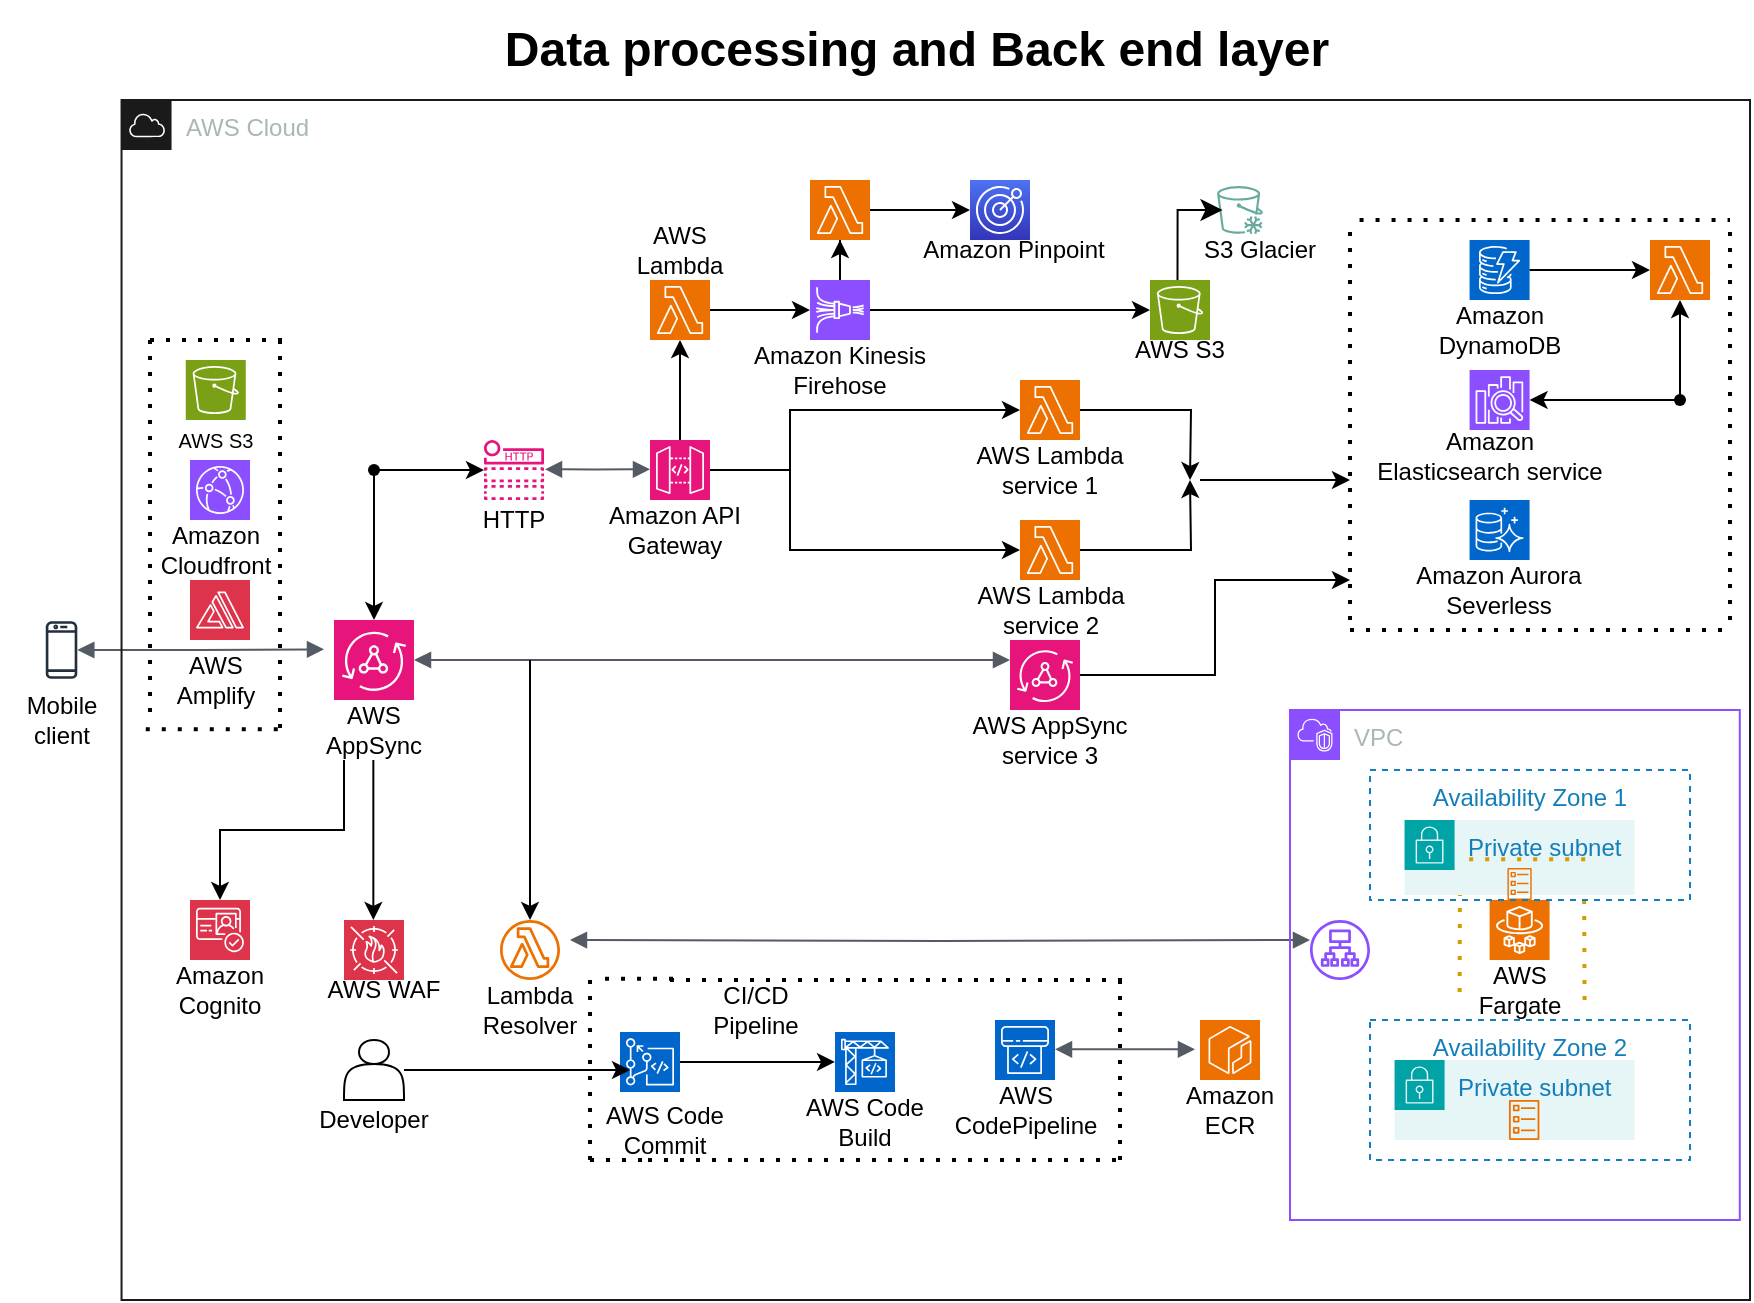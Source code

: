 <mxfile version="24.5.2" type="device">
  <diagram name="Page-1" id="oglTjYDxb-ngUuN0Zojm">
    <mxGraphModel dx="1974" dy="590" grid="1" gridSize="10" guides="1" tooltips="1" connect="1" arrows="1" fold="1" page="1" pageScale="1" pageWidth="827" pageHeight="1169" math="0" shadow="0">
      <root>
        <mxCell id="0" />
        <mxCell id="1" parent="0" />
        <mxCell id="u-ZexH7WLPHbIGea8qeF-1" value="" style="sketch=0;points=[[0,0,0],[0.25,0,0],[0.5,0,0],[0.75,0,0],[1,0,0],[0,1,0],[0.25,1,0],[0.5,1,0],[0.75,1,0],[1,1,0],[0,0.25,0],[0,0.5,0],[0,0.75,0],[1,0.25,0],[1,0.5,0],[1,0.75,0]];outlineConnect=0;fontColor=#232F3E;fillColor=#7AA116;strokeColor=#ffffff;dashed=0;verticalLabelPosition=bottom;verticalAlign=top;align=center;html=1;fontSize=12;fontStyle=0;aspect=fixed;shape=mxgraph.aws4.resourceIcon;resIcon=mxgraph.aws4.s3;" vertex="1" parent="1">
          <mxGeometry x="47.88" y="250" width="30" height="30" as="geometry" />
        </mxCell>
        <mxCell id="u-ZexH7WLPHbIGea8qeF-2" value="" style="sketch=0;points=[[0,0,0],[0.25,0,0],[0.5,0,0],[0.75,0,0],[1,0,0],[0,1,0],[0.25,1,0],[0.5,1,0],[0.75,1,0],[1,1,0],[0,0.25,0],[0,0.5,0],[0,0.75,0],[1,0.25,0],[1,0.5,0],[1,0.75,0]];outlineConnect=0;fontColor=#232F3E;fillColor=#7AA116;strokeColor=#ffffff;dashed=0;verticalLabelPosition=bottom;verticalAlign=top;align=center;html=1;fontSize=12;fontStyle=0;aspect=fixed;shape=mxgraph.aws4.resourceIcon;resIcon=mxgraph.aws4.s3;" vertex="1" parent="1">
          <mxGeometry x="530" y="210" width="30" height="30" as="geometry" />
        </mxCell>
        <mxCell id="u-ZexH7WLPHbIGea8qeF-3" value="" style="sketch=0;points=[[0,0,0],[0.25,0,0],[0.5,0,0],[0.75,0,0],[1,0,0],[0,1,0],[0.25,1,0],[0.5,1,0],[0.75,1,0],[1,1,0],[0,0.25,0],[0,0.5,0],[0,0.75,0],[1,0.25,0],[1,0.5,0],[1,0.75,0]];outlineConnect=0;fontColor=#232F3E;fillColor=#8C4FFF;strokeColor=#ffffff;dashed=0;verticalLabelPosition=bottom;verticalAlign=top;align=center;html=1;fontSize=12;fontStyle=0;aspect=fixed;shape=mxgraph.aws4.resourceIcon;resIcon=mxgraph.aws4.cloudfront;" vertex="1" parent="1">
          <mxGeometry x="50" y="300" width="30" height="30" as="geometry" />
        </mxCell>
        <mxCell id="u-ZexH7WLPHbIGea8qeF-4" value="" style="sketch=0;points=[[0,0,0],[0.25,0,0],[0.5,0,0],[0.75,0,0],[1,0,0],[0,1,0],[0.25,1,0],[0.5,1,0],[0.75,1,0],[1,1,0],[0,0.25,0],[0,0.5,0],[0,0.75,0],[1,0.25,0],[1,0.5,0],[1,0.75,0]];outlineConnect=0;fontColor=#232F3E;fillColor=#DD344C;strokeColor=#ffffff;dashed=0;verticalLabelPosition=bottom;verticalAlign=top;align=center;html=1;fontSize=12;fontStyle=0;aspect=fixed;shape=mxgraph.aws4.resourceIcon;resIcon=mxgraph.aws4.amplify;" vertex="1" parent="1">
          <mxGeometry x="50" y="360" width="30" height="30" as="geometry" />
        </mxCell>
        <mxCell id="u-ZexH7WLPHbIGea8qeF-5" value="" style="sketch=0;points=[[0,0,0],[0.25,0,0],[0.5,0,0],[0.75,0,0],[1,0,0],[0,1,0],[0.25,1,0],[0.5,1,0],[0.75,1,0],[1,1,0],[0,0.25,0],[0,0.5,0],[0,0.75,0],[1,0.25,0],[1,0.5,0],[1,0.75,0]];outlineConnect=0;fontColor=#232F3E;fillColor=#DD344C;strokeColor=#ffffff;dashed=0;verticalLabelPosition=bottom;verticalAlign=top;align=center;html=1;fontSize=12;fontStyle=0;aspect=fixed;shape=mxgraph.aws4.resourceIcon;resIcon=mxgraph.aws4.cognito;" vertex="1" parent="1">
          <mxGeometry x="50" y="520" width="30" height="30" as="geometry" />
        </mxCell>
        <mxCell id="u-ZexH7WLPHbIGea8qeF-6" value="" style="sketch=0;points=[[0,0,0],[0.25,0,0],[0.5,0,0],[0.75,0,0],[1,0,0],[0,1,0],[0.25,1,0],[0.5,1,0],[0.75,1,0],[1,1,0],[0,0.25,0],[0,0.5,0],[0,0.75,0],[1,0.25,0],[1,0.5,0],[1,0.75,0]];outlineConnect=0;fontColor=#232F3E;fillColor=#DD344C;strokeColor=#ffffff;dashed=0;verticalLabelPosition=bottom;verticalAlign=top;align=center;html=1;fontSize=12;fontStyle=0;aspect=fixed;shape=mxgraph.aws4.resourceIcon;resIcon=mxgraph.aws4.waf;" vertex="1" parent="1">
          <mxGeometry x="127" y="530" width="30" height="30" as="geometry" />
        </mxCell>
        <mxCell id="u-ZexH7WLPHbIGea8qeF-7" value="" style="sketch=0;points=[[0,0,0],[0.25,0,0],[0.5,0,0],[0.75,0,0],[1,0,0],[0,1,0],[0.25,1,0],[0.5,1,0],[0.75,1,0],[1,1,0],[0,0.25,0],[0,0.5,0],[0,0.75,0],[1,0.25,0],[1,0.5,0],[1,0.75,0]];outlineConnect=0;fontColor=#232F3E;fillColor=#E7157B;strokeColor=#ffffff;dashed=0;verticalLabelPosition=bottom;verticalAlign=top;align=center;html=1;fontSize=12;fontStyle=0;aspect=fixed;shape=mxgraph.aws4.resourceIcon;resIcon=mxgraph.aws4.appsync;" vertex="1" parent="1">
          <mxGeometry x="122" y="380" width="40" height="40" as="geometry" />
        </mxCell>
        <mxCell id="u-ZexH7WLPHbIGea8qeF-8" value="" style="sketch=0;outlineConnect=0;fontColor=#232F3E;gradientColor=none;fillColor=#E7157B;strokeColor=none;dashed=0;verticalLabelPosition=bottom;verticalAlign=top;align=center;html=1;fontSize=12;fontStyle=0;aspect=fixed;pointerEvents=1;shape=mxgraph.aws4.http_notification;" vertex="1" parent="1">
          <mxGeometry x="197" y="290" width="30" height="30" as="geometry" />
        </mxCell>
        <mxCell id="u-ZexH7WLPHbIGea8qeF-9" value="" style="sketch=0;outlineConnect=0;fontColor=#232F3E;gradientColor=none;fillColor=#232F3D;strokeColor=none;dashed=0;verticalLabelPosition=bottom;verticalAlign=top;align=center;html=1;fontSize=12;fontStyle=0;aspect=fixed;pointerEvents=1;shape=mxgraph.aws4.mobile_client;" vertex="1" parent="1">
          <mxGeometry x="-22.12" y="380" width="15.77" height="30" as="geometry" />
        </mxCell>
        <mxCell id="u-ZexH7WLPHbIGea8qeF-10" value="" style="sketch=0;outlineConnect=0;fontColor=#232F3E;gradientColor=none;fillColor=#ED7100;strokeColor=none;dashed=0;verticalLabelPosition=bottom;verticalAlign=top;align=center;html=1;fontSize=12;fontStyle=0;aspect=fixed;pointerEvents=1;shape=mxgraph.aws4.lambda_function;" vertex="1" parent="1">
          <mxGeometry x="205" y="530" width="30" height="30" as="geometry" />
        </mxCell>
        <mxCell id="u-ZexH7WLPHbIGea8qeF-220" style="edgeStyle=elbowEdgeStyle;rounded=0;orthogonalLoop=1;jettySize=auto;html=1;exitX=1;exitY=0.5;exitDx=0;exitDy=0;exitPerimeter=0;" edge="1" parent="1" source="u-ZexH7WLPHbIGea8qeF-12" target="u-ZexH7WLPHbIGea8qeF-15">
          <mxGeometry relative="1" as="geometry">
            <Array as="points">
              <mxPoint x="350" y="320" />
              <mxPoint x="350" y="320" />
              <mxPoint x="420" y="320" />
              <mxPoint x="420" y="310" />
              <mxPoint x="420" y="320" />
              <mxPoint x="420" y="320" />
              <mxPoint x="420" y="320" />
              <mxPoint x="420" y="290" />
            </Array>
          </mxGeometry>
        </mxCell>
        <mxCell id="u-ZexH7WLPHbIGea8qeF-12" value="" style="sketch=0;points=[[0,0,0],[0.25,0,0],[0.5,0,0],[0.75,0,0],[1,0,0],[0,1,0],[0.25,1,0],[0.5,1,0],[0.75,1,0],[1,1,0],[0,0.25,0],[0,0.5,0],[0,0.75,0],[1,0.25,0],[1,0.5,0],[1,0.75,0]];outlineConnect=0;fontColor=#232F3E;fillColor=#E7157B;strokeColor=#ffffff;dashed=0;verticalLabelPosition=bottom;verticalAlign=top;align=center;html=1;fontSize=12;fontStyle=0;aspect=fixed;shape=mxgraph.aws4.resourceIcon;resIcon=mxgraph.aws4.api_gateway;" vertex="1" parent="1">
          <mxGeometry x="280" y="290" width="30" height="30" as="geometry" />
        </mxCell>
        <mxCell id="u-ZexH7WLPHbIGea8qeF-13" value="" style="sketch=0;points=[[0,0,0],[0.25,0,0],[0.5,0,0],[0.75,0,0],[1,0,0],[0,1,0],[0.25,1,0],[0.5,1,0],[0.75,1,0],[1,1,0],[0,0.25,0],[0,0.5,0],[0,0.75,0],[1,0.25,0],[1,0.5,0],[1,0.75,0]];outlineConnect=0;fontColor=#232F3E;fillColor=#ED7100;strokeColor=#ffffff;dashed=0;verticalLabelPosition=bottom;verticalAlign=top;align=center;html=1;fontSize=12;fontStyle=0;aspect=fixed;shape=mxgraph.aws4.resourceIcon;resIcon=mxgraph.aws4.lambda;" vertex="1" parent="1">
          <mxGeometry x="280" y="210" width="30" height="30" as="geometry" />
        </mxCell>
        <mxCell id="u-ZexH7WLPHbIGea8qeF-14" value="" style="sketch=0;points=[[0,0,0],[0.25,0,0],[0.5,0,0],[0.75,0,0],[1,0,0],[0,1,0],[0.25,1,0],[0.5,1,0],[0.75,1,0],[1,1,0],[0,0.25,0],[0,0.5,0],[0,0.75,0],[1,0.25,0],[1,0.5,0],[1,0.75,0]];outlineConnect=0;fontColor=#232F3E;fillColor=#ED7100;strokeColor=#ffffff;dashed=0;verticalLabelPosition=bottom;verticalAlign=top;align=center;html=1;fontSize=12;fontStyle=0;aspect=fixed;shape=mxgraph.aws4.resourceIcon;resIcon=mxgraph.aws4.lambda;" vertex="1" parent="1">
          <mxGeometry x="360" y="160" width="30" height="30" as="geometry" />
        </mxCell>
        <mxCell id="u-ZexH7WLPHbIGea8qeF-263" style="edgeStyle=orthogonalEdgeStyle;rounded=0;orthogonalLoop=1;jettySize=auto;html=1;elbow=vertical;" edge="1" parent="1" source="u-ZexH7WLPHbIGea8qeF-15">
          <mxGeometry relative="1" as="geometry">
            <mxPoint x="550" y="310" as="targetPoint" />
          </mxGeometry>
        </mxCell>
        <mxCell id="u-ZexH7WLPHbIGea8qeF-15" value="" style="sketch=0;points=[[0,0,0],[0.25,0,0],[0.5,0,0],[0.75,0,0],[1,0,0],[0,1,0],[0.25,1,0],[0.5,1,0],[0.75,1,0],[1,1,0],[0,0.25,0],[0,0.5,0],[0,0.75,0],[1,0.25,0],[1,0.5,0],[1,0.75,0]];outlineConnect=0;fontColor=#232F3E;fillColor=#ED7100;strokeColor=#ffffff;dashed=0;verticalLabelPosition=bottom;verticalAlign=top;align=center;html=1;fontSize=12;fontStyle=0;aspect=fixed;shape=mxgraph.aws4.resourceIcon;resIcon=mxgraph.aws4.lambda;" vertex="1" parent="1">
          <mxGeometry x="465" y="260" width="30" height="30" as="geometry" />
        </mxCell>
        <mxCell id="u-ZexH7WLPHbIGea8qeF-278" style="edgeStyle=orthogonalEdgeStyle;rounded=0;orthogonalLoop=1;jettySize=auto;html=1;elbow=vertical;" edge="1" parent="1" source="u-ZexH7WLPHbIGea8qeF-16">
          <mxGeometry relative="1" as="geometry">
            <mxPoint x="550" y="310" as="targetPoint" />
          </mxGeometry>
        </mxCell>
        <mxCell id="u-ZexH7WLPHbIGea8qeF-16" value="" style="sketch=0;points=[[0,0,0],[0.25,0,0],[0.5,0,0],[0.75,0,0],[1,0,0],[0,1,0],[0.25,1,0],[0.5,1,0],[0.75,1,0],[1,1,0],[0,0.25,0],[0,0.5,0],[0,0.75,0],[1,0.25,0],[1,0.5,0],[1,0.75,0]];outlineConnect=0;fontColor=#232F3E;fillColor=#ED7100;strokeColor=#ffffff;dashed=0;verticalLabelPosition=bottom;verticalAlign=top;align=center;html=1;fontSize=12;fontStyle=0;aspect=fixed;shape=mxgraph.aws4.resourceIcon;resIcon=mxgraph.aws4.lambda;" vertex="1" parent="1">
          <mxGeometry x="465" y="330" width="30" height="30" as="geometry" />
        </mxCell>
        <mxCell id="u-ZexH7WLPHbIGea8qeF-17" value="" style="sketch=0;points=[[0,0,0],[0.25,0,0],[0.5,0,0],[0.75,0,0],[1,0,0],[0,1,0],[0.25,1,0],[0.5,1,0],[0.75,1,0],[1,1,0],[0,0.25,0],[0,0.5,0],[0,0.75,0],[1,0.25,0],[1,0.5,0],[1,0.75,0]];outlineConnect=0;fontColor=#232F3E;fillColor=#ED7100;strokeColor=#ffffff;dashed=0;verticalLabelPosition=bottom;verticalAlign=top;align=center;html=1;fontSize=12;fontStyle=0;aspect=fixed;shape=mxgraph.aws4.resourceIcon;resIcon=mxgraph.aws4.lambda;" vertex="1" parent="1">
          <mxGeometry x="780" y="190" width="30" height="30" as="geometry" />
        </mxCell>
        <mxCell id="u-ZexH7WLPHbIGea8qeF-292" style="edgeStyle=elbowEdgeStyle;rounded=0;orthogonalLoop=1;jettySize=auto;html=1;" edge="1" parent="1" source="u-ZexH7WLPHbIGea8qeF-19">
          <mxGeometry relative="1" as="geometry">
            <mxPoint x="630" y="360" as="targetPoint" />
          </mxGeometry>
        </mxCell>
        <mxCell id="u-ZexH7WLPHbIGea8qeF-19" value="" style="sketch=0;points=[[0,0,0],[0.25,0,0],[0.5,0,0],[0.75,0,0],[1,0,0],[0,1,0],[0.25,1,0],[0.5,1,0],[0.75,1,0],[1,1,0],[0,0.25,0],[0,0.5,0],[0,0.75,0],[1,0.25,0],[1,0.5,0],[1,0.75,0]];outlineConnect=0;fontColor=#232F3E;fillColor=#E7157B;strokeColor=#ffffff;dashed=0;verticalLabelPosition=bottom;verticalAlign=top;align=center;html=1;fontSize=12;fontStyle=0;aspect=fixed;shape=mxgraph.aws4.resourceIcon;resIcon=mxgraph.aws4.appsync;" vertex="1" parent="1">
          <mxGeometry x="460" y="390" width="35" height="35" as="geometry" />
        </mxCell>
        <mxCell id="u-ZexH7WLPHbIGea8qeF-20" value="" style="sketch=0;points=[[0,0,0],[0.25,0,0],[0.5,0,0],[0.75,0,0],[1,0,0],[0,1,0],[0.25,1,0],[0.5,1,0],[0.75,1,0],[1,1,0],[0,0.25,0],[0,0.5,0],[0,0.75,0],[1,0.25,0],[1,0.5,0],[1,0.75,0]];outlineConnect=0;fontColor=#232F3E;fillColor=#8C4FFF;strokeColor=#ffffff;dashed=0;verticalLabelPosition=bottom;verticalAlign=top;align=center;html=1;fontSize=12;fontStyle=0;aspect=fixed;shape=mxgraph.aws4.resourceIcon;resIcon=mxgraph.aws4.kinesis_data_firehose;" vertex="1" parent="1">
          <mxGeometry x="360" y="210" width="30" height="30" as="geometry" />
        </mxCell>
        <mxCell id="u-ZexH7WLPHbIGea8qeF-21" value="" style="sketch=0;points=[[0,0,0],[0.25,0,0],[0.5,0,0],[0.75,0,0],[1,0,0],[0,1,0],[0.25,1,0],[0.5,1,0],[0.75,1,0],[1,1,0],[0,0.25,0],[0,0.5,0],[0,0.75,0],[1,0.25,0],[1,0.5,0],[1,0.75,0]];outlineConnect=0;fontColor=#232F3E;gradientColor=#4D72F3;gradientDirection=north;fillColor=#3334B9;strokeColor=#ffffff;dashed=0;verticalLabelPosition=bottom;verticalAlign=top;align=center;html=1;fontSize=12;fontStyle=0;aspect=fixed;shape=mxgraph.aws4.resourceIcon;resIcon=mxgraph.aws4.pinpoint;" vertex="1" parent="1">
          <mxGeometry x="440" y="160" width="30" height="30" as="geometry" />
        </mxCell>
        <mxCell id="u-ZexH7WLPHbIGea8qeF-23" value="" style="sketch=0;points=[[0,0,0],[0.25,0,0],[0.5,0,0],[0.75,0,0],[1,0,0],[0,1,0],[0.25,1,0],[0.5,1,0],[0.75,1,0],[1,1,0],[0,0.25,0],[0,0.5,0],[0,0.75,0],[1,0.25,0],[1,0.5,0],[1,0.75,0]];outlineConnect=0;dashed=0;verticalLabelPosition=bottom;verticalAlign=top;align=center;html=1;fontSize=12;fontStyle=0;aspect=fixed;shape=mxgraph.aws4.resourceIcon;resIcon=mxgraph.aws4.glacier;strokeColor=#67AB9F;" vertex="1" parent="1">
          <mxGeometry x="560" y="160" width="30" height="30" as="geometry" />
        </mxCell>
        <mxCell id="u-ZexH7WLPHbIGea8qeF-29" value="" style="sketch=0;points=[[0,0,0],[0.25,0,0],[0.5,0,0],[0.75,0,0],[1,0,0],[0,1,0],[0.25,1,0],[0.5,1,0],[0.75,1,0],[1,1,0],[0,0.25,0],[0,0.5,0],[0,0.75,0],[1,0.25,0],[1,0.5,0],[1,0.75,0]];outlineConnect=0;fontColor=#232F3E;fillColor=#0066CC;strokeColor=#ffffff;dashed=0;verticalLabelPosition=bottom;verticalAlign=top;align=center;html=1;fontSize=12;fontStyle=0;aspect=fixed;shape=mxgraph.aws4.resourceIcon;resIcon=mxgraph.aws4.codecommit;" vertex="1" parent="1">
          <mxGeometry x="265" y="585.95" width="30" height="30" as="geometry" />
        </mxCell>
        <mxCell id="u-ZexH7WLPHbIGea8qeF-30" value="" style="sketch=0;points=[[0,0,0],[0.25,0,0],[0.5,0,0],[0.75,0,0],[1,0,0],[0,1,0],[0.25,1,0],[0.5,1,0],[0.75,1,0],[1,1,0],[0,0.25,0],[0,0.5,0],[0,0.75,0],[1,0.25,0],[1,0.5,0],[1,0.75,0]];outlineConnect=0;fontColor=#232F3E;fillColor=#0066CC;strokeColor=#ffffff;dashed=0;verticalLabelPosition=bottom;verticalAlign=top;align=center;html=1;fontSize=12;fontStyle=0;aspect=fixed;shape=mxgraph.aws4.resourceIcon;resIcon=mxgraph.aws4.codebuild;" vertex="1" parent="1">
          <mxGeometry x="372.5" y="585.95" width="30" height="30" as="geometry" />
        </mxCell>
        <mxCell id="u-ZexH7WLPHbIGea8qeF-31" value="" style="sketch=0;points=[[0,0,0],[0.25,0,0],[0.5,0,0],[0.75,0,0],[1,0,0],[0,1,0],[0.25,1,0],[0.5,1,0],[0.75,1,0],[1,1,0],[0,0.25,0],[0,0.5,0],[0,0.75,0],[1,0.25,0],[1,0.5,0],[1,0.75,0]];outlineConnect=0;fontColor=#232F3E;fillColor=#0066CC;strokeColor=#ffffff;dashed=0;verticalLabelPosition=bottom;verticalAlign=top;align=center;html=1;fontSize=12;fontStyle=0;aspect=fixed;shape=mxgraph.aws4.resourceIcon;resIcon=mxgraph.aws4.codepipeline;" vertex="1" parent="1">
          <mxGeometry x="452.5" y="580" width="30" height="30" as="geometry" />
        </mxCell>
        <mxCell id="u-ZexH7WLPHbIGea8qeF-33" value="" style="sketch=0;points=[[0,0,0],[0.25,0,0],[0.5,0,0],[0.75,0,0],[1,0,0],[0,1,0],[0.25,1,0],[0.5,1,0],[0.75,1,0],[1,1,0],[0,0.25,0],[0,0.5,0],[0,0.75,0],[1,0.25,0],[1,0.5,0],[1,0.75,0]];outlineConnect=0;fontColor=#232F3E;fillColor=#ED7100;strokeColor=#ffffff;dashed=0;verticalLabelPosition=bottom;verticalAlign=top;align=center;html=1;fontSize=12;fontStyle=0;aspect=fixed;shape=mxgraph.aws4.resourceIcon;resIcon=mxgraph.aws4.ecr;" vertex="1" parent="1">
          <mxGeometry x="555" y="580" width="30" height="30" as="geometry" />
        </mxCell>
        <mxCell id="u-ZexH7WLPHbIGea8qeF-334" style="edgeStyle=orthogonalEdgeStyle;rounded=0;orthogonalLoop=1;jettySize=auto;html=1;" edge="1" parent="1" source="u-ZexH7WLPHbIGea8qeF-35">
          <mxGeometry relative="1" as="geometry">
            <mxPoint x="270" y="605" as="targetPoint" />
          </mxGeometry>
        </mxCell>
        <mxCell id="u-ZexH7WLPHbIGea8qeF-35" value="" style="shape=actor;whiteSpace=wrap;html=1;" vertex="1" parent="1">
          <mxGeometry x="127" y="590" width="30" height="30" as="geometry" />
        </mxCell>
        <mxCell id="u-ZexH7WLPHbIGea8qeF-36" value="" style="sketch=0;points=[[0,0,0],[0.25,0,0],[0.5,0,0],[0.75,0,0],[1,0,0],[0,1,0],[0.25,1,0],[0.5,1,0],[0.75,1,0],[1,1,0],[0,0.25,0],[0,0.5,0],[0,0.75,0],[1,0.25,0],[1,0.5,0],[1,0.75,0]];outlineConnect=0;fontColor=#232F3E;fillColor=#0066CC;strokeColor=#ffffff;dashed=0;verticalLabelPosition=bottom;verticalAlign=top;align=center;html=1;fontSize=12;fontStyle=0;aspect=fixed;shape=mxgraph.aws4.resourceIcon;resIcon=mxgraph.aws4.dynamodb;" vertex="1" parent="1">
          <mxGeometry x="689.79" y="190" width="30" height="30" as="geometry" />
        </mxCell>
        <mxCell id="u-ZexH7WLPHbIGea8qeF-37" value="" style="sketch=0;points=[[0,0,0],[0.25,0,0],[0.5,0,0],[0.75,0,0],[1,0,0],[0,1,0],[0.25,1,0],[0.5,1,0],[0.75,1,0],[1,1,0],[0,0.25,0],[0,0.5,0],[0,0.75,0],[1,0.25,0],[1,0.5,0],[1,0.75,0]];outlineConnect=0;fontColor=#232F3E;fillColor=#8C4FFF;strokeColor=#ffffff;dashed=0;verticalLabelPosition=bottom;verticalAlign=top;align=center;html=1;fontSize=12;fontStyle=0;aspect=fixed;shape=mxgraph.aws4.resourceIcon;resIcon=mxgraph.aws4.elasticsearch_service;" vertex="1" parent="1">
          <mxGeometry x="689.79" y="255" width="30" height="30" as="geometry" />
        </mxCell>
        <mxCell id="u-ZexH7WLPHbIGea8qeF-38" value="" style="sketch=0;points=[[0,0,0],[0.25,0,0],[0.5,0,0],[0.75,0,0],[1,0,0],[0,1,0],[0.25,1,0],[0.5,1,0],[0.75,1,0],[1,1,0],[0,0.25,0],[0,0.5,0],[0,0.75,0],[1,0.25,0],[1,0.5,0],[1,0.75,0]];outlineConnect=0;fontColor=#232F3E;fillColor=#0066CC;strokeColor=#ffffff;dashed=0;verticalLabelPosition=bottom;verticalAlign=top;align=center;html=1;fontSize=12;fontStyle=0;aspect=fixed;shape=mxgraph.aws4.resourceIcon;resIcon=mxgraph.aws4.aurora;" vertex="1" parent="1">
          <mxGeometry x="689.79" y="320" width="30" height="30" as="geometry" />
        </mxCell>
        <mxCell id="u-ZexH7WLPHbIGea8qeF-39" value="" style="sketch=0;points=[[0,0,0],[0.25,0,0],[0.5,0,0],[0.75,0,0],[1,0,0],[0,1,0],[0.25,1,0],[0.5,1,0],[0.75,1,0],[1,1,0],[0,0.25,0],[0,0.5,0],[0,0.75,0],[1,0.25,0],[1,0.5,0],[1,0.75,0]];outlineConnect=0;fontColor=#232F3E;fillColor=#ED7100;strokeColor=#ffffff;dashed=0;verticalLabelPosition=bottom;verticalAlign=top;align=center;html=1;fontSize=12;fontStyle=0;aspect=fixed;shape=mxgraph.aws4.resourceIcon;resIcon=mxgraph.aws4.fargate;" vertex="1" parent="1">
          <mxGeometry x="699.79" y="520" width="30" height="30" as="geometry" />
        </mxCell>
        <mxCell id="u-ZexH7WLPHbIGea8qeF-44" value="&lt;font style=&quot;font-size: 10px;&quot;&gt;AWS S3&lt;/font&gt;" style="text;html=1;align=center;verticalAlign=middle;whiteSpace=wrap;rounded=0;" vertex="1" parent="1">
          <mxGeometry x="32.88" y="280" width="60" height="20" as="geometry" />
        </mxCell>
        <mxCell id="u-ZexH7WLPHbIGea8qeF-46" value="Amazon Cloudfront" style="text;html=1;align=center;verticalAlign=middle;whiteSpace=wrap;rounded=0;" vertex="1" parent="1">
          <mxGeometry x="37.88" y="335" width="50" height="20" as="geometry" />
        </mxCell>
        <mxCell id="u-ZexH7WLPHbIGea8qeF-47" value="AWS Amplify" style="text;html=1;align=center;verticalAlign=middle;whiteSpace=wrap;rounded=0;" vertex="1" parent="1">
          <mxGeometry x="32.88" y="400" width="60" height="20" as="geometry" />
        </mxCell>
        <mxCell id="u-ZexH7WLPHbIGea8qeF-48" value="Mobile client" style="text;html=1;align=center;verticalAlign=middle;whiteSpace=wrap;rounded=0;" vertex="1" parent="1">
          <mxGeometry x="-44.23" y="420" width="60" height="20" as="geometry" />
        </mxCell>
        <mxCell id="u-ZexH7WLPHbIGea8qeF-50" value="Amazon Cognito" style="text;html=1;align=center;verticalAlign=middle;whiteSpace=wrap;rounded=0;" vertex="1" parent="1">
          <mxGeometry x="35" y="550" width="60" height="30" as="geometry" />
        </mxCell>
        <mxCell id="u-ZexH7WLPHbIGea8qeF-51" value="AWS WAF" style="text;html=1;align=center;verticalAlign=middle;whiteSpace=wrap;rounded=0;" vertex="1" parent="1">
          <mxGeometry x="117" y="550" width="60" height="30" as="geometry" />
        </mxCell>
        <mxCell id="u-ZexH7WLPHbIGea8qeF-52" value="HTTP" style="text;html=1;align=center;verticalAlign=middle;whiteSpace=wrap;rounded=0;" vertex="1" parent="1">
          <mxGeometry x="182" y="315" width="60" height="30" as="geometry" />
        </mxCell>
        <mxCell id="u-ZexH7WLPHbIGea8qeF-54" value="Lambda Resolver" style="text;html=1;align=center;verticalAlign=middle;whiteSpace=wrap;rounded=0;" vertex="1" parent="1">
          <mxGeometry x="190" y="560" width="60" height="30" as="geometry" />
        </mxCell>
        <mxCell id="u-ZexH7WLPHbIGea8qeF-55" value="Developer" style="text;html=1;align=center;verticalAlign=middle;whiteSpace=wrap;rounded=0;" vertex="1" parent="1">
          <mxGeometry x="112" y="615" width="60" height="30" as="geometry" />
        </mxCell>
        <mxCell id="u-ZexH7WLPHbIGea8qeF-57" value="AWS Code Commit" style="text;html=1;align=center;verticalAlign=middle;whiteSpace=wrap;rounded=0;" vertex="1" parent="1">
          <mxGeometry x="250" y="620" width="75" height="30" as="geometry" />
        </mxCell>
        <mxCell id="u-ZexH7WLPHbIGea8qeF-58" value="AWS Code Build" style="text;html=1;align=center;verticalAlign=middle;whiteSpace=wrap;rounded=0;" vertex="1" parent="1">
          <mxGeometry x="355" y="615.95" width="65" height="30" as="geometry" />
        </mxCell>
        <mxCell id="u-ZexH7WLPHbIGea8qeF-59" value="AWS CodePipeline" style="text;html=1;align=center;verticalAlign=middle;whiteSpace=wrap;rounded=0;" vertex="1" parent="1">
          <mxGeometry x="437.5" y="610" width="60" height="30" as="geometry" />
        </mxCell>
        <mxCell id="u-ZexH7WLPHbIGea8qeF-60" value="Amazon ECR" style="text;html=1;align=center;verticalAlign=middle;whiteSpace=wrap;rounded=0;" vertex="1" parent="1">
          <mxGeometry x="540" y="610" width="60" height="30" as="geometry" />
        </mxCell>
        <mxCell id="u-ZexH7WLPHbIGea8qeF-61" value="AWS Lambda" style="text;html=1;align=center;verticalAlign=middle;whiteSpace=wrap;rounded=0;" vertex="1" parent="1">
          <mxGeometry x="265" y="180" width="60" height="30" as="geometry" />
        </mxCell>
        <mxCell id="u-ZexH7WLPHbIGea8qeF-62" value="Amazon API Gateway" style="text;html=1;align=center;verticalAlign=middle;whiteSpace=wrap;rounded=0;" vertex="1" parent="1">
          <mxGeometry x="250" y="320" width="85" height="30" as="geometry" />
        </mxCell>
        <mxCell id="u-ZexH7WLPHbIGea8qeF-64" value="Amazon Kinesis Firehose" style="text;html=1;align=center;verticalAlign=middle;whiteSpace=wrap;rounded=0;" vertex="1" parent="1">
          <mxGeometry x="330" y="240" width="90" height="30" as="geometry" />
        </mxCell>
        <mxCell id="u-ZexH7WLPHbIGea8qeF-65" value="Amazon Pinpoint" style="text;html=1;align=center;verticalAlign=middle;whiteSpace=wrap;rounded=0;" vertex="1" parent="1">
          <mxGeometry x="414" y="180" width="96" height="30" as="geometry" />
        </mxCell>
        <mxCell id="u-ZexH7WLPHbIGea8qeF-66" value="AWS Lambda service 1" style="text;html=1;align=center;verticalAlign=middle;whiteSpace=wrap;rounded=0;" vertex="1" parent="1">
          <mxGeometry x="441" y="290" width="78" height="30" as="geometry" />
        </mxCell>
        <mxCell id="u-ZexH7WLPHbIGea8qeF-69" value="AWS AppSync service 3" style="text;html=1;align=center;verticalAlign=middle;whiteSpace=wrap;rounded=0;" vertex="1" parent="1">
          <mxGeometry x="440" y="425" width="80" height="30" as="geometry" />
        </mxCell>
        <mxCell id="u-ZexH7WLPHbIGea8qeF-70" value="AWS S3" style="text;html=1;align=center;verticalAlign=middle;whiteSpace=wrap;rounded=0;" vertex="1" parent="1">
          <mxGeometry x="515" y="230" width="60" height="30" as="geometry" />
        </mxCell>
        <mxCell id="u-ZexH7WLPHbIGea8qeF-71" value="S3 Glacier" style="text;html=1;align=center;verticalAlign=middle;whiteSpace=wrap;rounded=0;" vertex="1" parent="1">
          <mxGeometry x="555" y="180" width="60" height="30" as="geometry" />
        </mxCell>
        <mxCell id="u-ZexH7WLPHbIGea8qeF-72" value="Amazon DynamoDB" style="text;html=1;align=center;verticalAlign=middle;whiteSpace=wrap;rounded=0;" vertex="1" parent="1">
          <mxGeometry x="674.79" y="220" width="60" height="30" as="geometry" />
        </mxCell>
        <mxCell id="u-ZexH7WLPHbIGea8qeF-73" value="Amazon Elasticsearch service" style="text;html=1;align=center;verticalAlign=middle;whiteSpace=wrap;rounded=0;" vertex="1" parent="1">
          <mxGeometry x="640" y="285" width="120" height="25" as="geometry" />
        </mxCell>
        <mxCell id="u-ZexH7WLPHbIGea8qeF-75" value="Amazon Aurora Severless" style="text;html=1;align=center;verticalAlign=middle;whiteSpace=wrap;rounded=0;" vertex="1" parent="1">
          <mxGeometry x="662.29" y="350" width="85" height="30" as="geometry" />
        </mxCell>
        <mxCell id="u-ZexH7WLPHbIGea8qeF-77" value="AWS Fargate" style="text;html=1;align=center;verticalAlign=middle;whiteSpace=wrap;rounded=0;" vertex="1" parent="1">
          <mxGeometry x="684.79" y="550" width="60" height="30" as="geometry" />
        </mxCell>
        <mxCell id="u-ZexH7WLPHbIGea8qeF-79" value="AWS Lambda service 2" style="text;html=1;align=center;verticalAlign=middle;whiteSpace=wrap;rounded=0;" vertex="1" parent="1">
          <mxGeometry x="437.5" y="360" width="85" height="30" as="geometry" />
        </mxCell>
        <mxCell id="u-ZexH7WLPHbIGea8qeF-93" style="edgeStyle=orthogonalEdgeStyle;rounded=0;orthogonalLoop=1;jettySize=auto;html=1;exitX=0.5;exitY=1;exitDx=0;exitDy=0;" edge="1" parent="1">
          <mxGeometry relative="1" as="geometry">
            <mxPoint x="142" y="420" as="sourcePoint" />
            <mxPoint x="142" y="420" as="targetPoint" />
          </mxGeometry>
        </mxCell>
        <mxCell id="u-ZexH7WLPHbIGea8qeF-121" style="edgeStyle=orthogonalEdgeStyle;rounded=0;orthogonalLoop=1;jettySize=auto;html=1;" edge="1" parent="1" source="u-ZexH7WLPHbIGea8qeF-119" target="u-ZexH7WLPHbIGea8qeF-8">
          <mxGeometry relative="1" as="geometry">
            <mxPoint x="180" y="305" as="targetPoint" />
          </mxGeometry>
        </mxCell>
        <mxCell id="u-ZexH7WLPHbIGea8qeF-119" value="" style="shape=waypoint;sketch=0;fillStyle=solid;size=6;pointerEvents=1;points=[];fillColor=none;resizable=0;rotatable=0;perimeter=centerPerimeter;snapToPoint=1;" vertex="1" parent="1">
          <mxGeometry x="132" y="295" width="20" height="20" as="geometry" />
        </mxCell>
        <mxCell id="u-ZexH7WLPHbIGea8qeF-120" style="edgeStyle=orthogonalEdgeStyle;rounded=0;orthogonalLoop=1;jettySize=auto;html=1;entryX=0.5;entryY=0;entryDx=0;entryDy=0;entryPerimeter=0;" edge="1" parent="1" source="u-ZexH7WLPHbIGea8qeF-119" target="u-ZexH7WLPHbIGea8qeF-7">
          <mxGeometry relative="1" as="geometry" />
        </mxCell>
        <mxCell id="u-ZexH7WLPHbIGea8qeF-127" style="edgeStyle=orthogonalEdgeStyle;rounded=0;orthogonalLoop=1;jettySize=auto;html=1;" edge="1" parent="1">
          <mxGeometry relative="1" as="geometry">
            <mxPoint x="141.67" y="530" as="targetPoint" />
            <mxPoint x="141.67" y="450" as="sourcePoint" />
          </mxGeometry>
        </mxCell>
        <mxCell id="u-ZexH7WLPHbIGea8qeF-133" value="AWS AppSync" style="text;html=1;align=center;verticalAlign=middle;whiteSpace=wrap;rounded=0;" vertex="1" parent="1">
          <mxGeometry x="112" y="420" width="60" height="30" as="geometry" />
        </mxCell>
        <mxCell id="u-ZexH7WLPHbIGea8qeF-143" value="" style="edgeStyle=orthogonalEdgeStyle;html=1;endArrow=block;elbow=vertical;startArrow=block;startFill=1;endFill=1;strokeColor=#545B64;rounded=0;" edge="1" parent="1">
          <mxGeometry width="100" relative="1" as="geometry">
            <mxPoint x="227.5" y="304.67" as="sourcePoint" />
            <mxPoint x="280" y="304.67" as="targetPoint" />
            <Array as="points">
              <mxPoint x="252" y="304.34" />
              <mxPoint x="252" y="304.34" />
            </Array>
          </mxGeometry>
        </mxCell>
        <mxCell id="u-ZexH7WLPHbIGea8qeF-144" style="edgeStyle=orthogonalEdgeStyle;rounded=0;orthogonalLoop=1;jettySize=auto;html=1;entryX=0.5;entryY=1;entryDx=0;entryDy=0;entryPerimeter=0;" edge="1" parent="1" source="u-ZexH7WLPHbIGea8qeF-12" target="u-ZexH7WLPHbIGea8qeF-13">
          <mxGeometry relative="1" as="geometry" />
        </mxCell>
        <mxCell id="u-ZexH7WLPHbIGea8qeF-145" style="edgeStyle=orthogonalEdgeStyle;rounded=0;orthogonalLoop=1;jettySize=auto;html=1;entryX=0;entryY=0.5;entryDx=0;entryDy=0;entryPerimeter=0;" edge="1" parent="1" source="u-ZexH7WLPHbIGea8qeF-13" target="u-ZexH7WLPHbIGea8qeF-20">
          <mxGeometry relative="1" as="geometry" />
        </mxCell>
        <mxCell id="u-ZexH7WLPHbIGea8qeF-146" style="edgeStyle=orthogonalEdgeStyle;rounded=0;orthogonalLoop=1;jettySize=auto;html=1;entryX=0.5;entryY=1;entryDx=0;entryDy=0;entryPerimeter=0;" edge="1" parent="1" source="u-ZexH7WLPHbIGea8qeF-20" target="u-ZexH7WLPHbIGea8qeF-14">
          <mxGeometry relative="1" as="geometry" />
        </mxCell>
        <mxCell id="u-ZexH7WLPHbIGea8qeF-147" style="edgeStyle=orthogonalEdgeStyle;rounded=0;orthogonalLoop=1;jettySize=auto;html=1;entryX=0;entryY=0.5;entryDx=0;entryDy=0;entryPerimeter=0;" edge="1" parent="1" source="u-ZexH7WLPHbIGea8qeF-14" target="u-ZexH7WLPHbIGea8qeF-21">
          <mxGeometry relative="1" as="geometry" />
        </mxCell>
        <mxCell id="u-ZexH7WLPHbIGea8qeF-148" style="edgeStyle=orthogonalEdgeStyle;rounded=0;orthogonalLoop=1;jettySize=auto;html=1;entryX=0;entryY=0.5;entryDx=0;entryDy=0;entryPerimeter=0;" edge="1" parent="1" source="u-ZexH7WLPHbIGea8qeF-20" target="u-ZexH7WLPHbIGea8qeF-2">
          <mxGeometry relative="1" as="geometry" />
        </mxCell>
        <mxCell id="u-ZexH7WLPHbIGea8qeF-152" value="" style="edgeStyle=segmentEdgeStyle;endArrow=classic;html=1;curved=0;rounded=0;endSize=8;startSize=8;" edge="1" parent="1">
          <mxGeometry width="50" height="50" relative="1" as="geometry">
            <mxPoint x="543.75" y="210" as="sourcePoint" />
            <mxPoint x="566.25" y="175" as="targetPoint" />
            <Array as="points">
              <mxPoint x="543.75" y="175" />
            </Array>
          </mxGeometry>
        </mxCell>
        <mxCell id="u-ZexH7WLPHbIGea8qeF-171" style="edgeStyle=orthogonalEdgeStyle;rounded=0;orthogonalLoop=1;jettySize=auto;html=1;entryX=0;entryY=0.5;entryDx=0;entryDy=0;entryPerimeter=0;" edge="1" parent="1" source="u-ZexH7WLPHbIGea8qeF-36" target="u-ZexH7WLPHbIGea8qeF-17">
          <mxGeometry relative="1" as="geometry" />
        </mxCell>
        <mxCell id="u-ZexH7WLPHbIGea8qeF-172" value="" style="shape=waypoint;sketch=0;fillStyle=solid;size=6;pointerEvents=1;points=[];fillColor=none;resizable=0;rotatable=0;perimeter=centerPerimeter;snapToPoint=1;" vertex="1" parent="1">
          <mxGeometry x="785.0" y="260" width="20" height="20" as="geometry" />
        </mxCell>
        <mxCell id="u-ZexH7WLPHbIGea8qeF-174" style="edgeStyle=orthogonalEdgeStyle;rounded=0;orthogonalLoop=1;jettySize=auto;html=1;entryX=1;entryY=0.5;entryDx=0;entryDy=0;entryPerimeter=0;" edge="1" parent="1" source="u-ZexH7WLPHbIGea8qeF-172" target="u-ZexH7WLPHbIGea8qeF-37">
          <mxGeometry relative="1" as="geometry" />
        </mxCell>
        <mxCell id="u-ZexH7WLPHbIGea8qeF-184" style="edgeStyle=orthogonalEdgeStyle;rounded=0;orthogonalLoop=1;jettySize=auto;html=1;entryX=0.5;entryY=1;entryDx=0;entryDy=0;entryPerimeter=0;" edge="1" parent="1" source="u-ZexH7WLPHbIGea8qeF-172" target="u-ZexH7WLPHbIGea8qeF-17">
          <mxGeometry relative="1" as="geometry" />
        </mxCell>
        <mxCell id="u-ZexH7WLPHbIGea8qeF-198" value="" style="endArrow=none;dashed=1;html=1;dashPattern=1 3;strokeWidth=2;rounded=0;exitX=0.2;exitY=-0.05;exitDx=0;exitDy=0;exitPerimeter=0;" edge="1" parent="1">
          <mxGeometry width="50" height="50" relative="1" as="geometry">
            <mxPoint x="630" y="380" as="sourcePoint" />
            <mxPoint x="630" y="180" as="targetPoint" />
          </mxGeometry>
        </mxCell>
        <mxCell id="u-ZexH7WLPHbIGea8qeF-210" value="" style="endArrow=none;dashed=1;html=1;dashPattern=1 3;strokeWidth=2;rounded=0;" edge="1" parent="1">
          <mxGeometry width="50" height="50" relative="1" as="geometry">
            <mxPoint x="820" y="380" as="sourcePoint" />
            <mxPoint x="820" y="180" as="targetPoint" />
          </mxGeometry>
        </mxCell>
        <mxCell id="u-ZexH7WLPHbIGea8qeF-211" value="" style="endArrow=none;dashed=1;html=1;dashPattern=1 3;strokeWidth=2;rounded=0;" edge="1" parent="1">
          <mxGeometry width="50" height="50" relative="1" as="geometry">
            <mxPoint x="630" y="385" as="sourcePoint" />
            <mxPoint x="820" y="385" as="targetPoint" />
          </mxGeometry>
        </mxCell>
        <mxCell id="u-ZexH7WLPHbIGea8qeF-265" value="" style="endArrow=classic;html=1;rounded=0;elbow=vertical;" edge="1" parent="1">
          <mxGeometry width="50" height="50" relative="1" as="geometry">
            <mxPoint x="555" y="310" as="sourcePoint" />
            <mxPoint x="630" y="310" as="targetPoint" />
          </mxGeometry>
        </mxCell>
        <mxCell id="u-ZexH7WLPHbIGea8qeF-268" value="" style="edgeStyle=orthogonalEdgeStyle;html=1;endArrow=block;elbow=vertical;startArrow=block;startFill=1;endFill=1;strokeColor=#545B64;rounded=0;exitX=1;exitY=0.5;exitDx=0;exitDy=0;exitPerimeter=0;" edge="1" parent="1" source="u-ZexH7WLPHbIGea8qeF-7">
          <mxGeometry width="100" relative="1" as="geometry">
            <mxPoint x="255" y="399.67" as="sourcePoint" />
            <mxPoint x="460" y="400" as="targetPoint" />
            <Array as="points">
              <mxPoint x="210" y="400" />
              <mxPoint x="210" y="400" />
            </Array>
          </mxGeometry>
        </mxCell>
        <mxCell id="u-ZexH7WLPHbIGea8qeF-270" value="" style="endArrow=classic;html=1;rounded=0;elbow=vertical;" edge="1" parent="1" target="u-ZexH7WLPHbIGea8qeF-10">
          <mxGeometry width="50" height="50" relative="1" as="geometry">
            <mxPoint x="220" y="400" as="sourcePoint" />
            <mxPoint x="220" y="460" as="targetPoint" />
          </mxGeometry>
        </mxCell>
        <mxCell id="u-ZexH7WLPHbIGea8qeF-291" style="edgeStyle=elbowEdgeStyle;rounded=0;orthogonalLoop=1;jettySize=auto;html=1;entryX=0;entryY=0.5;entryDx=0;entryDy=0;entryPerimeter=0;" edge="1" parent="1" source="u-ZexH7WLPHbIGea8qeF-12" target="u-ZexH7WLPHbIGea8qeF-16">
          <mxGeometry relative="1" as="geometry">
            <Array as="points">
              <mxPoint x="350" y="305" />
            </Array>
          </mxGeometry>
        </mxCell>
        <mxCell id="u-ZexH7WLPHbIGea8qeF-294" style="edgeStyle=orthogonalEdgeStyle;rounded=0;orthogonalLoop=1;jettySize=auto;html=1;exitX=0.25;exitY=1;exitDx=0;exitDy=0;entryX=0.5;entryY=0;entryDx=0;entryDy=0;entryPerimeter=0;" edge="1" parent="1" source="u-ZexH7WLPHbIGea8qeF-133" target="u-ZexH7WLPHbIGea8qeF-5">
          <mxGeometry relative="1" as="geometry" />
        </mxCell>
        <mxCell id="u-ZexH7WLPHbIGea8qeF-296" style="edgeStyle=orthogonalEdgeStyle;rounded=0;orthogonalLoop=1;jettySize=auto;html=1;entryX=0;entryY=0.5;entryDx=0;entryDy=0;entryPerimeter=0;" edge="1" parent="1" source="u-ZexH7WLPHbIGea8qeF-29" target="u-ZexH7WLPHbIGea8qeF-30">
          <mxGeometry relative="1" as="geometry" />
        </mxCell>
        <mxCell id="u-ZexH7WLPHbIGea8qeF-311" value="" style="endArrow=none;dashed=1;html=1;dashPattern=1 3;strokeWidth=2;rounded=0;fillColor=#ffcd28;gradientColor=#ffa500;strokeColor=#d79b00;" edge="1" parent="1">
          <mxGeometry width="50" height="50" relative="1" as="geometry">
            <mxPoint x="685" y="500" as="sourcePoint" />
            <mxPoint x="684.79" y="570" as="targetPoint" />
          </mxGeometry>
        </mxCell>
        <mxCell id="u-ZexH7WLPHbIGea8qeF-322" style="edgeStyle=orthogonalEdgeStyle;rounded=0;orthogonalLoop=1;jettySize=auto;html=1;exitX=0.5;exitY=1;exitDx=0;exitDy=0;" edge="1" parent="1">
          <mxGeometry relative="1" as="geometry">
            <mxPoint x="727.29" y="605" as="sourcePoint" />
            <mxPoint x="727.29" y="605" as="targetPoint" />
          </mxGeometry>
        </mxCell>
        <mxCell id="u-ZexH7WLPHbIGea8qeF-323" style="edgeStyle=orthogonalEdgeStyle;rounded=0;orthogonalLoop=1;jettySize=auto;html=1;exitX=0.5;exitY=1;exitDx=0;exitDy=0;" edge="1" parent="1">
          <mxGeometry relative="1" as="geometry">
            <mxPoint x="727.29" y="605" as="sourcePoint" />
            <mxPoint x="727.29" y="605" as="targetPoint" />
          </mxGeometry>
        </mxCell>
        <mxCell id="u-ZexH7WLPHbIGea8qeF-324" value="" style="endArrow=none;dashed=1;html=1;dashPattern=1 3;strokeWidth=2;rounded=0;fillColor=#ffcd28;gradientColor=#ffa500;strokeColor=#d79b00;" edge="1" parent="1">
          <mxGeometry width="50" height="50" relative="1" as="geometry">
            <mxPoint x="747.29" y="570" as="sourcePoint" />
            <mxPoint x="747" y="500" as="targetPoint" />
          </mxGeometry>
        </mxCell>
        <mxCell id="u-ZexH7WLPHbIGea8qeF-325" value="" style="endArrow=none;dashed=1;html=1;dashPattern=1 3;strokeWidth=2;rounded=0;" edge="1" parent="1">
          <mxGeometry width="50" height="50" relative="1" as="geometry">
            <mxPoint x="290" y="560" as="sourcePoint" />
            <mxPoint x="520" y="560" as="targetPoint" />
          </mxGeometry>
        </mxCell>
        <mxCell id="u-ZexH7WLPHbIGea8qeF-326" value="" style="endArrow=none;dashed=1;html=1;dashPattern=1 3;strokeWidth=2;rounded=0;" edge="1" parent="1">
          <mxGeometry width="50" height="50" relative="1" as="geometry">
            <mxPoint x="515" y="560" as="sourcePoint" />
            <mxPoint x="515" y="650" as="targetPoint" />
            <Array as="points">
              <mxPoint x="515" y="560" />
            </Array>
          </mxGeometry>
        </mxCell>
        <mxCell id="u-ZexH7WLPHbIGea8qeF-328" value="" style="endArrow=none;dashed=1;html=1;dashPattern=1 3;strokeWidth=2;rounded=0;" edge="1" parent="1">
          <mxGeometry width="50" height="50" relative="1" as="geometry">
            <mxPoint x="250" y="650" as="sourcePoint" />
            <mxPoint x="250" y="560" as="targetPoint" />
          </mxGeometry>
        </mxCell>
        <mxCell id="u-ZexH7WLPHbIGea8qeF-329" value="" style="endArrow=none;dashed=1;html=1;dashPattern=1 3;strokeWidth=2;rounded=0;" edge="1" parent="1">
          <mxGeometry width="50" height="50" relative="1" as="geometry">
            <mxPoint x="279" y="650" as="sourcePoint" />
            <mxPoint x="519" y="650" as="targetPoint" />
            <Array as="points" />
          </mxGeometry>
        </mxCell>
        <mxCell id="u-ZexH7WLPHbIGea8qeF-330" value="CI/CD Pipeline" style="text;html=1;align=center;verticalAlign=middle;whiteSpace=wrap;rounded=0;" vertex="1" parent="1">
          <mxGeometry x="302.5" y="560" width="60" height="30" as="geometry" />
        </mxCell>
        <mxCell id="u-ZexH7WLPHbIGea8qeF-331" value="" style="endArrow=none;dashed=1;html=1;dashPattern=1 3;strokeWidth=2;rounded=0;" edge="1" parent="1">
          <mxGeometry width="50" height="50" relative="1" as="geometry">
            <mxPoint x="257.5" y="559.33" as="sourcePoint" />
            <mxPoint x="297.5" y="559.33" as="targetPoint" />
          </mxGeometry>
        </mxCell>
        <mxCell id="u-ZexH7WLPHbIGea8qeF-332" value="" style="endArrow=none;dashed=1;html=1;dashPattern=1 3;strokeWidth=2;rounded=0;" edge="1" parent="1">
          <mxGeometry width="50" height="50" relative="1" as="geometry">
            <mxPoint x="250" y="650" as="sourcePoint" />
            <mxPoint x="280" y="650" as="targetPoint" />
          </mxGeometry>
        </mxCell>
        <mxCell id="u-ZexH7WLPHbIGea8qeF-335" value="" style="edgeStyle=orthogonalEdgeStyle;html=1;endArrow=block;elbow=vertical;startArrow=block;startFill=1;endFill=1;strokeColor=#545B64;rounded=0;" edge="1" parent="1">
          <mxGeometry width="100" relative="1" as="geometry">
            <mxPoint x="482.5" y="594.67" as="sourcePoint" />
            <mxPoint x="552.5" y="594.67" as="targetPoint" />
          </mxGeometry>
        </mxCell>
        <mxCell id="u-ZexH7WLPHbIGea8qeF-340" value="Availability Zone 2" style="fillColor=none;strokeColor=#147EBA;dashed=1;verticalAlign=top;fontStyle=0;fontColor=#147EBA;whiteSpace=wrap;html=1;" vertex="1" parent="1">
          <mxGeometry x="640" y="580" width="160" height="70" as="geometry" />
        </mxCell>
        <mxCell id="u-ZexH7WLPHbIGea8qeF-341" value="Private subnet" style="points=[[0,0],[0.25,0],[0.5,0],[0.75,0],[1,0],[1,0.25],[1,0.5],[1,0.75],[1,1],[0.75,1],[0.5,1],[0.25,1],[0,1],[0,0.75],[0,0.5],[0,0.25]];outlineConnect=0;gradientColor=none;html=1;whiteSpace=wrap;fontSize=12;fontStyle=0;container=1;pointerEvents=0;collapsible=0;recursiveResize=0;shape=mxgraph.aws4.group;grIcon=mxgraph.aws4.group_security_group;grStroke=0;strokeColor=#00A4A6;fillColor=#E6F6F7;verticalAlign=top;align=left;spacingLeft=30;fontColor=#147EBA;dashed=0;" vertex="1" parent="1">
          <mxGeometry x="657.29" y="480" width="115" height="37.5" as="geometry" />
        </mxCell>
        <mxCell id="u-ZexH7WLPHbIGea8qeF-310" value="" style="sketch=0;outlineConnect=0;fontColor=#232F3E;gradientColor=none;fillColor=#ED7100;strokeColor=none;dashed=0;verticalLabelPosition=bottom;verticalAlign=top;align=center;html=1;fontSize=12;fontStyle=0;aspect=fixed;pointerEvents=1;shape=mxgraph.aws4.ecs_task;" vertex="1" parent="u-ZexH7WLPHbIGea8qeF-341">
          <mxGeometry x="51.35" y="24.05" width="12.29" height="15.95" as="geometry" />
        </mxCell>
        <mxCell id="u-ZexH7WLPHbIGea8qeF-316" value="" style="endArrow=none;dashed=1;html=1;dashPattern=1 3;strokeWidth=2;rounded=0;fillColor=#ffcd28;gradientColor=#ffa500;strokeColor=#d79b00;" edge="1" parent="u-ZexH7WLPHbIGea8qeF-341">
          <mxGeometry width="50" height="50" relative="1" as="geometry">
            <mxPoint x="32.29" y="19.67" as="sourcePoint" />
            <mxPoint x="92.29" y="19.67" as="targetPoint" />
            <Array as="points">
              <mxPoint x="62.29" y="19.67" />
            </Array>
          </mxGeometry>
        </mxCell>
        <mxCell id="u-ZexH7WLPHbIGea8qeF-343" value="Private subnet" style="points=[[0,0],[0.25,0],[0.5,0],[0.75,0],[1,0],[1,0.25],[1,0.5],[1,0.75],[1,1],[0.75,1],[0.5,1],[0.25,1],[0,1],[0,0.75],[0,0.5],[0,0.25]];outlineConnect=0;gradientColor=none;html=1;whiteSpace=wrap;fontSize=12;fontStyle=0;container=1;pointerEvents=0;collapsible=0;recursiveResize=0;shape=mxgraph.aws4.group;grIcon=mxgraph.aws4.group_security_group;grStroke=0;strokeColor=#00A4A6;fillColor=#E6F6F7;verticalAlign=top;align=left;spacingLeft=30;fontColor=#147EBA;dashed=0;" vertex="1" parent="1">
          <mxGeometry x="652.29" y="600" width="120" height="40" as="geometry" />
        </mxCell>
        <mxCell id="u-ZexH7WLPHbIGea8qeF-309" value="" style="sketch=0;outlineConnect=0;fontColor=#232F3E;gradientColor=none;fillColor=#ED7100;strokeColor=none;dashed=0;verticalLabelPosition=bottom;verticalAlign=top;align=center;html=1;fontSize=12;fontStyle=0;aspect=fixed;pointerEvents=1;shape=mxgraph.aws4.ecs_task;" vertex="1" parent="u-ZexH7WLPHbIGea8qeF-343">
          <mxGeometry x="57.08" y="20" width="15.42" height="20" as="geometry" />
        </mxCell>
        <mxCell id="u-ZexH7WLPHbIGea8qeF-356" value="" style="sketch=0;outlineConnect=0;fontColor=#232F3E;gradientColor=none;fillColor=#8C4FFF;strokeColor=none;dashed=0;verticalLabelPosition=bottom;verticalAlign=top;align=center;html=1;fontSize=12;fontStyle=0;aspect=fixed;pointerEvents=1;shape=mxgraph.aws4.application_load_balancer;" vertex="1" parent="1">
          <mxGeometry x="610" y="530" width="30" height="30" as="geometry" />
        </mxCell>
        <mxCell id="u-ZexH7WLPHbIGea8qeF-357" value="Availability Zone 1" style="fillColor=none;strokeColor=#147EBA;dashed=1;verticalAlign=top;fontStyle=0;fontColor=#147EBA;whiteSpace=wrap;html=1;" vertex="1" parent="1">
          <mxGeometry x="640" y="455" width="160" height="65" as="geometry" />
        </mxCell>
        <mxCell id="u-ZexH7WLPHbIGea8qeF-364" value="" style="edgeStyle=orthogonalEdgeStyle;html=1;endArrow=block;elbow=vertical;startArrow=block;startFill=1;endFill=1;strokeColor=#545B64;rounded=0;entryX=0;entryY=0.333;entryDx=0;entryDy=0;entryPerimeter=0;" edge="1" parent="1" target="u-ZexH7WLPHbIGea8qeF-356">
          <mxGeometry width="100" relative="1" as="geometry">
            <mxPoint x="240" y="540" as="sourcePoint" />
            <mxPoint x="340" y="540" as="targetPoint" />
          </mxGeometry>
        </mxCell>
        <mxCell id="u-ZexH7WLPHbIGea8qeF-376" value="" style="endArrow=none;dashed=1;html=1;dashPattern=1 3;strokeWidth=2;rounded=0;" edge="1" parent="1">
          <mxGeometry width="50" height="50" relative="1" as="geometry">
            <mxPoint x="30" y="240" as="sourcePoint" />
            <mxPoint x="100" y="240" as="targetPoint" />
          </mxGeometry>
        </mxCell>
        <mxCell id="u-ZexH7WLPHbIGea8qeF-381" value="" style="edgeStyle=orthogonalEdgeStyle;html=1;endArrow=block;elbow=vertical;startArrow=block;startFill=1;endFill=1;strokeColor=#545B64;rounded=0;" edge="1" parent="1" source="u-ZexH7WLPHbIGea8qeF-9">
          <mxGeometry width="100" relative="1" as="geometry">
            <mxPoint x="17" y="394.67" as="sourcePoint" />
            <mxPoint x="117" y="394.67" as="targetPoint" />
          </mxGeometry>
        </mxCell>
        <mxCell id="u-ZexH7WLPHbIGea8qeF-382" value="" style="endArrow=none;dashed=1;html=1;dashPattern=1 3;strokeWidth=2;rounded=0;" edge="1" parent="1">
          <mxGeometry width="50" height="50" relative="1" as="geometry">
            <mxPoint x="95" y="240" as="sourcePoint" />
            <mxPoint x="95" y="440" as="targetPoint" />
          </mxGeometry>
        </mxCell>
        <mxCell id="u-ZexH7WLPHbIGea8qeF-384" value="" style="endArrow=none;dashed=1;html=1;dashPattern=1 3;strokeWidth=2;rounded=0;" edge="1" parent="1">
          <mxGeometry width="50" height="50" relative="1" as="geometry">
            <mxPoint x="634.79" y="180" as="sourcePoint" />
            <mxPoint x="820" y="180" as="targetPoint" />
          </mxGeometry>
        </mxCell>
        <mxCell id="u-ZexH7WLPHbIGea8qeF-385" value="VPC" style="points=[[0,0],[0.25,0],[0.5,0],[0.75,0],[1,0],[1,0.25],[1,0.5],[1,0.75],[1,1],[0.75,1],[0.5,1],[0.25,1],[0,1],[0,0.75],[0,0.5],[0,0.25]];outlineConnect=0;gradientColor=none;html=1;whiteSpace=wrap;fontSize=12;fontStyle=0;container=1;pointerEvents=0;collapsible=0;recursiveResize=0;shape=mxgraph.aws4.group;grIcon=mxgraph.aws4.group_vpc2;strokeColor=#8C4FFF;fillColor=none;verticalAlign=top;align=left;spacingLeft=30;fontColor=#AAB7B8;dashed=0;" vertex="1" parent="1">
          <mxGeometry x="600" y="425" width="224.9" height="255" as="geometry" />
        </mxCell>
        <mxCell id="u-ZexH7WLPHbIGea8qeF-390" value="" style="endArrow=none;dashed=1;html=1;dashPattern=1 3;strokeWidth=2;rounded=0;" edge="1" parent="1">
          <mxGeometry width="50" height="50" relative="1" as="geometry">
            <mxPoint x="30" y="240" as="sourcePoint" />
            <mxPoint x="30" y="430" as="targetPoint" />
          </mxGeometry>
        </mxCell>
        <mxCell id="u-ZexH7WLPHbIGea8qeF-391" value="" style="endArrow=none;dashed=1;html=1;dashPattern=1 3;strokeWidth=2;rounded=0;" edge="1" parent="1">
          <mxGeometry width="50" height="50" relative="1" as="geometry">
            <mxPoint x="27.88" y="434.67" as="sourcePoint" />
            <mxPoint x="97.88" y="434.67" as="targetPoint" />
          </mxGeometry>
        </mxCell>
        <mxCell id="u-ZexH7WLPHbIGea8qeF-392" value="AWS Cloud" style="sketch=0;outlineConnect=0;gradientColor=none;html=1;whiteSpace=wrap;fontSize=12;fontStyle=0;shape=mxgraph.aws4.group;grIcon=mxgraph.aws4.group_aws_cloud;strokeColor=#1A1A1A;fillColor=none;verticalAlign=top;align=left;spacingLeft=30;fontColor=#AAB7B8;dashed=0;" vertex="1" parent="1">
          <mxGeometry x="15.77" y="120" width="814.23" height="600" as="geometry" />
        </mxCell>
        <mxCell id="u-ZexH7WLPHbIGea8qeF-393" value="Data processing and Back end layer" style="text;strokeColor=none;fillColor=none;html=1;fontSize=24;fontStyle=1;verticalAlign=middle;align=center;" vertex="1" parent="1">
          <mxGeometry x="355" y="70" width="115" height="50" as="geometry" />
        </mxCell>
      </root>
    </mxGraphModel>
  </diagram>
</mxfile>
